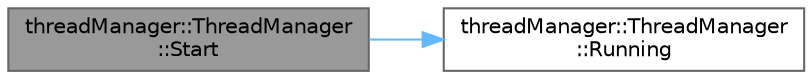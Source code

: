 digraph "threadManager::ThreadManager::Start"
{
 // LATEX_PDF_SIZE
  bgcolor="transparent";
  edge [fontname=Helvetica,fontsize=10,labelfontname=Helvetica,labelfontsize=10];
  node [fontname=Helvetica,fontsize=10,shape=box,height=0.2,width=0.4];
  rankdir="LR";
  Node1 [id="Node000001",label="threadManager::ThreadManager\l::Start",height=0.2,width=0.4,color="gray40", fillcolor="grey60", style="filled", fontcolor="black",tooltip="스레드를 생성하고 실행합니다."];
  Node1 -> Node2 [id="edge1_Node000001_Node000002",color="steelblue1",style="solid",tooltip=" "];
  Node2 [id="Node000002",label="threadManager::ThreadManager\l::Running",height=0.2,width=0.4,color="grey40", fillcolor="white", style="filled",URL="$a00161.html#a113f526143df0f4f11d25315365a3855",tooltip="스레드를 실행 상태로 설정합니다."];
}
